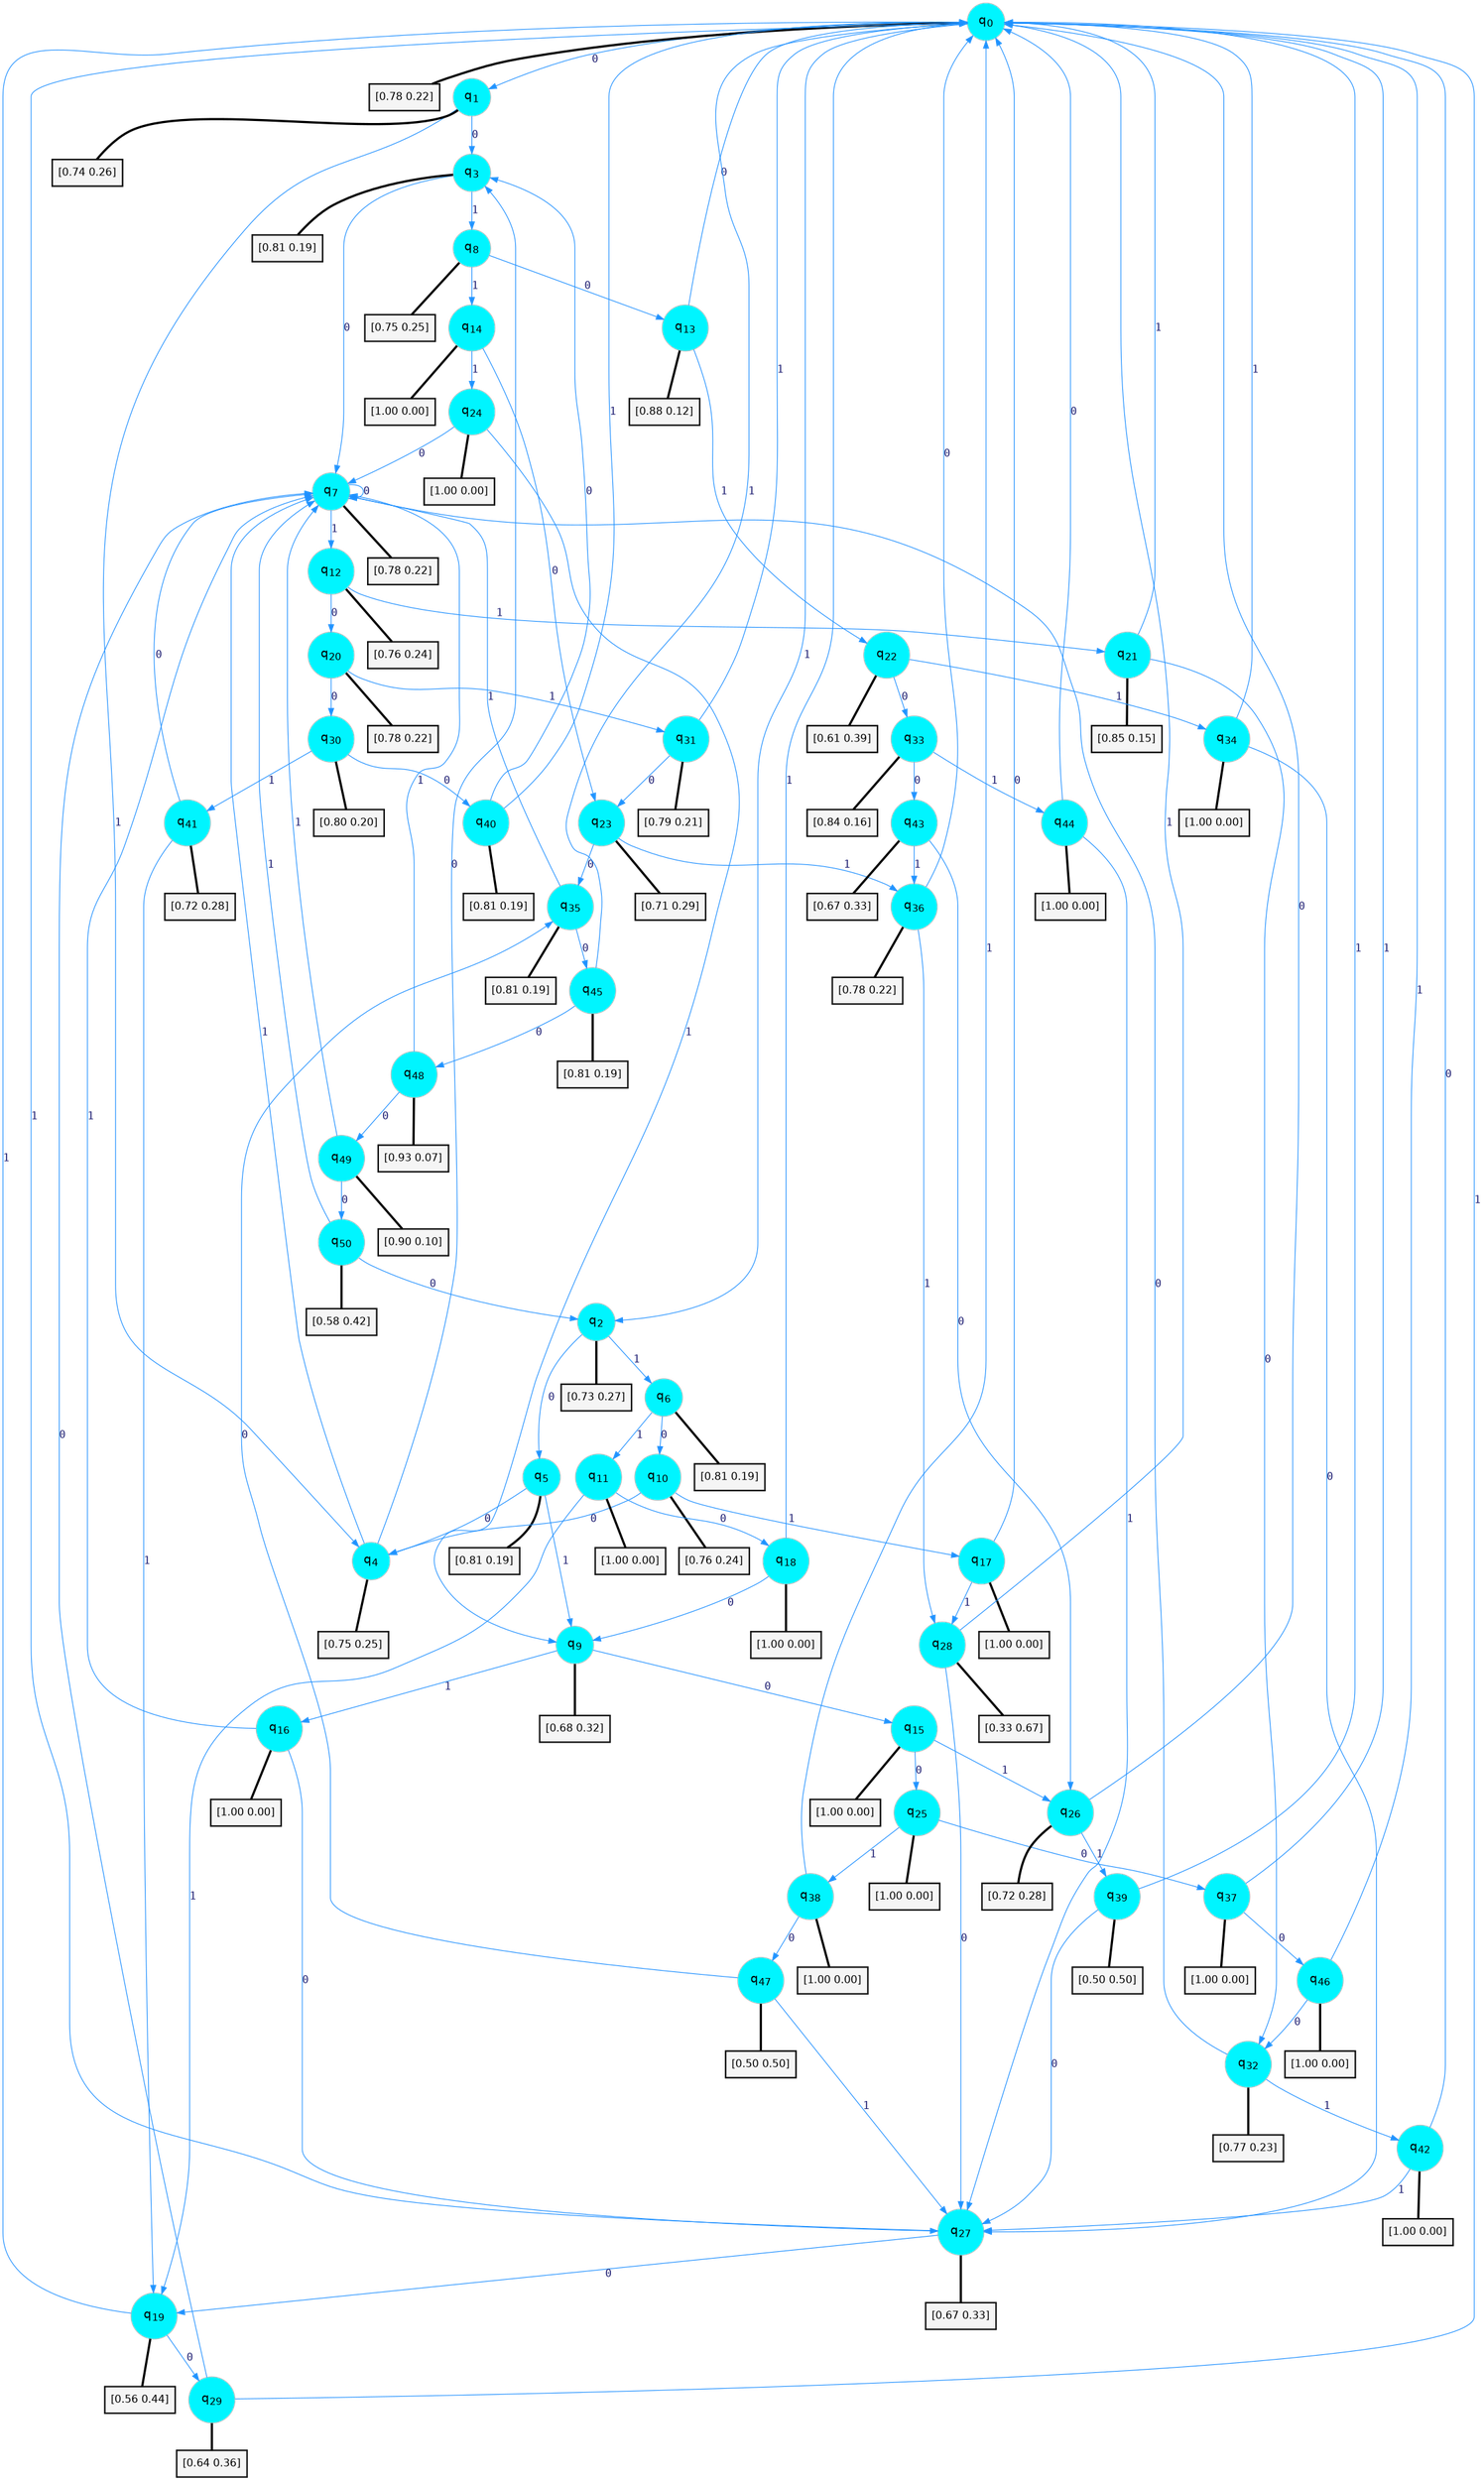 digraph G {
graph [
bgcolor=transparent, dpi=300, rankdir=TD, size="40,25"];
node [
color=gray, fillcolor=turquoise1, fontcolor=black, fontname=Helvetica, fontsize=16, fontweight=bold, shape=circle, style=filled];
edge [
arrowsize=1, color=dodgerblue1, fontcolor=midnightblue, fontname=courier, fontweight=bold, penwidth=1, style=solid, weight=20];
0[label=<q<SUB>0</SUB>>];
1[label=<q<SUB>1</SUB>>];
2[label=<q<SUB>2</SUB>>];
3[label=<q<SUB>3</SUB>>];
4[label=<q<SUB>4</SUB>>];
5[label=<q<SUB>5</SUB>>];
6[label=<q<SUB>6</SUB>>];
7[label=<q<SUB>7</SUB>>];
8[label=<q<SUB>8</SUB>>];
9[label=<q<SUB>9</SUB>>];
10[label=<q<SUB>10</SUB>>];
11[label=<q<SUB>11</SUB>>];
12[label=<q<SUB>12</SUB>>];
13[label=<q<SUB>13</SUB>>];
14[label=<q<SUB>14</SUB>>];
15[label=<q<SUB>15</SUB>>];
16[label=<q<SUB>16</SUB>>];
17[label=<q<SUB>17</SUB>>];
18[label=<q<SUB>18</SUB>>];
19[label=<q<SUB>19</SUB>>];
20[label=<q<SUB>20</SUB>>];
21[label=<q<SUB>21</SUB>>];
22[label=<q<SUB>22</SUB>>];
23[label=<q<SUB>23</SUB>>];
24[label=<q<SUB>24</SUB>>];
25[label=<q<SUB>25</SUB>>];
26[label=<q<SUB>26</SUB>>];
27[label=<q<SUB>27</SUB>>];
28[label=<q<SUB>28</SUB>>];
29[label=<q<SUB>29</SUB>>];
30[label=<q<SUB>30</SUB>>];
31[label=<q<SUB>31</SUB>>];
32[label=<q<SUB>32</SUB>>];
33[label=<q<SUB>33</SUB>>];
34[label=<q<SUB>34</SUB>>];
35[label=<q<SUB>35</SUB>>];
36[label=<q<SUB>36</SUB>>];
37[label=<q<SUB>37</SUB>>];
38[label=<q<SUB>38</SUB>>];
39[label=<q<SUB>39</SUB>>];
40[label=<q<SUB>40</SUB>>];
41[label=<q<SUB>41</SUB>>];
42[label=<q<SUB>42</SUB>>];
43[label=<q<SUB>43</SUB>>];
44[label=<q<SUB>44</SUB>>];
45[label=<q<SUB>45</SUB>>];
46[label=<q<SUB>46</SUB>>];
47[label=<q<SUB>47</SUB>>];
48[label=<q<SUB>48</SUB>>];
49[label=<q<SUB>49</SUB>>];
50[label=<q<SUB>50</SUB>>];
51[label="[0.78 0.22]", shape=box,fontcolor=black, fontname=Helvetica, fontsize=14, penwidth=2, fillcolor=whitesmoke,color=black];
52[label="[0.74 0.26]", shape=box,fontcolor=black, fontname=Helvetica, fontsize=14, penwidth=2, fillcolor=whitesmoke,color=black];
53[label="[0.73 0.27]", shape=box,fontcolor=black, fontname=Helvetica, fontsize=14, penwidth=2, fillcolor=whitesmoke,color=black];
54[label="[0.81 0.19]", shape=box,fontcolor=black, fontname=Helvetica, fontsize=14, penwidth=2, fillcolor=whitesmoke,color=black];
55[label="[0.75 0.25]", shape=box,fontcolor=black, fontname=Helvetica, fontsize=14, penwidth=2, fillcolor=whitesmoke,color=black];
56[label="[0.81 0.19]", shape=box,fontcolor=black, fontname=Helvetica, fontsize=14, penwidth=2, fillcolor=whitesmoke,color=black];
57[label="[0.81 0.19]", shape=box,fontcolor=black, fontname=Helvetica, fontsize=14, penwidth=2, fillcolor=whitesmoke,color=black];
58[label="[0.78 0.22]", shape=box,fontcolor=black, fontname=Helvetica, fontsize=14, penwidth=2, fillcolor=whitesmoke,color=black];
59[label="[0.75 0.25]", shape=box,fontcolor=black, fontname=Helvetica, fontsize=14, penwidth=2, fillcolor=whitesmoke,color=black];
60[label="[0.68 0.32]", shape=box,fontcolor=black, fontname=Helvetica, fontsize=14, penwidth=2, fillcolor=whitesmoke,color=black];
61[label="[0.76 0.24]", shape=box,fontcolor=black, fontname=Helvetica, fontsize=14, penwidth=2, fillcolor=whitesmoke,color=black];
62[label="[1.00 0.00]", shape=box,fontcolor=black, fontname=Helvetica, fontsize=14, penwidth=2, fillcolor=whitesmoke,color=black];
63[label="[0.76 0.24]", shape=box,fontcolor=black, fontname=Helvetica, fontsize=14, penwidth=2, fillcolor=whitesmoke,color=black];
64[label="[0.88 0.12]", shape=box,fontcolor=black, fontname=Helvetica, fontsize=14, penwidth=2, fillcolor=whitesmoke,color=black];
65[label="[1.00 0.00]", shape=box,fontcolor=black, fontname=Helvetica, fontsize=14, penwidth=2, fillcolor=whitesmoke,color=black];
66[label="[1.00 0.00]", shape=box,fontcolor=black, fontname=Helvetica, fontsize=14, penwidth=2, fillcolor=whitesmoke,color=black];
67[label="[1.00 0.00]", shape=box,fontcolor=black, fontname=Helvetica, fontsize=14, penwidth=2, fillcolor=whitesmoke,color=black];
68[label="[1.00 0.00]", shape=box,fontcolor=black, fontname=Helvetica, fontsize=14, penwidth=2, fillcolor=whitesmoke,color=black];
69[label="[1.00 0.00]", shape=box,fontcolor=black, fontname=Helvetica, fontsize=14, penwidth=2, fillcolor=whitesmoke,color=black];
70[label="[0.56 0.44]", shape=box,fontcolor=black, fontname=Helvetica, fontsize=14, penwidth=2, fillcolor=whitesmoke,color=black];
71[label="[0.78 0.22]", shape=box,fontcolor=black, fontname=Helvetica, fontsize=14, penwidth=2, fillcolor=whitesmoke,color=black];
72[label="[0.85 0.15]", shape=box,fontcolor=black, fontname=Helvetica, fontsize=14, penwidth=2, fillcolor=whitesmoke,color=black];
73[label="[0.61 0.39]", shape=box,fontcolor=black, fontname=Helvetica, fontsize=14, penwidth=2, fillcolor=whitesmoke,color=black];
74[label="[0.71 0.29]", shape=box,fontcolor=black, fontname=Helvetica, fontsize=14, penwidth=2, fillcolor=whitesmoke,color=black];
75[label="[1.00 0.00]", shape=box,fontcolor=black, fontname=Helvetica, fontsize=14, penwidth=2, fillcolor=whitesmoke,color=black];
76[label="[1.00 0.00]", shape=box,fontcolor=black, fontname=Helvetica, fontsize=14, penwidth=2, fillcolor=whitesmoke,color=black];
77[label="[0.72 0.28]", shape=box,fontcolor=black, fontname=Helvetica, fontsize=14, penwidth=2, fillcolor=whitesmoke,color=black];
78[label="[0.67 0.33]", shape=box,fontcolor=black, fontname=Helvetica, fontsize=14, penwidth=2, fillcolor=whitesmoke,color=black];
79[label="[0.33 0.67]", shape=box,fontcolor=black, fontname=Helvetica, fontsize=14, penwidth=2, fillcolor=whitesmoke,color=black];
80[label="[0.64 0.36]", shape=box,fontcolor=black, fontname=Helvetica, fontsize=14, penwidth=2, fillcolor=whitesmoke,color=black];
81[label="[0.80 0.20]", shape=box,fontcolor=black, fontname=Helvetica, fontsize=14, penwidth=2, fillcolor=whitesmoke,color=black];
82[label="[0.79 0.21]", shape=box,fontcolor=black, fontname=Helvetica, fontsize=14, penwidth=2, fillcolor=whitesmoke,color=black];
83[label="[0.77 0.23]", shape=box,fontcolor=black, fontname=Helvetica, fontsize=14, penwidth=2, fillcolor=whitesmoke,color=black];
84[label="[0.84 0.16]", shape=box,fontcolor=black, fontname=Helvetica, fontsize=14, penwidth=2, fillcolor=whitesmoke,color=black];
85[label="[1.00 0.00]", shape=box,fontcolor=black, fontname=Helvetica, fontsize=14, penwidth=2, fillcolor=whitesmoke,color=black];
86[label="[0.81 0.19]", shape=box,fontcolor=black, fontname=Helvetica, fontsize=14, penwidth=2, fillcolor=whitesmoke,color=black];
87[label="[0.78 0.22]", shape=box,fontcolor=black, fontname=Helvetica, fontsize=14, penwidth=2, fillcolor=whitesmoke,color=black];
88[label="[1.00 0.00]", shape=box,fontcolor=black, fontname=Helvetica, fontsize=14, penwidth=2, fillcolor=whitesmoke,color=black];
89[label="[1.00 0.00]", shape=box,fontcolor=black, fontname=Helvetica, fontsize=14, penwidth=2, fillcolor=whitesmoke,color=black];
90[label="[0.50 0.50]", shape=box,fontcolor=black, fontname=Helvetica, fontsize=14, penwidth=2, fillcolor=whitesmoke,color=black];
91[label="[0.81 0.19]", shape=box,fontcolor=black, fontname=Helvetica, fontsize=14, penwidth=2, fillcolor=whitesmoke,color=black];
92[label="[0.72 0.28]", shape=box,fontcolor=black, fontname=Helvetica, fontsize=14, penwidth=2, fillcolor=whitesmoke,color=black];
93[label="[1.00 0.00]", shape=box,fontcolor=black, fontname=Helvetica, fontsize=14, penwidth=2, fillcolor=whitesmoke,color=black];
94[label="[0.67 0.33]", shape=box,fontcolor=black, fontname=Helvetica, fontsize=14, penwidth=2, fillcolor=whitesmoke,color=black];
95[label="[1.00 0.00]", shape=box,fontcolor=black, fontname=Helvetica, fontsize=14, penwidth=2, fillcolor=whitesmoke,color=black];
96[label="[0.81 0.19]", shape=box,fontcolor=black, fontname=Helvetica, fontsize=14, penwidth=2, fillcolor=whitesmoke,color=black];
97[label="[1.00 0.00]", shape=box,fontcolor=black, fontname=Helvetica, fontsize=14, penwidth=2, fillcolor=whitesmoke,color=black];
98[label="[0.50 0.50]", shape=box,fontcolor=black, fontname=Helvetica, fontsize=14, penwidth=2, fillcolor=whitesmoke,color=black];
99[label="[0.93 0.07]", shape=box,fontcolor=black, fontname=Helvetica, fontsize=14, penwidth=2, fillcolor=whitesmoke,color=black];
100[label="[0.90 0.10]", shape=box,fontcolor=black, fontname=Helvetica, fontsize=14, penwidth=2, fillcolor=whitesmoke,color=black];
101[label="[0.58 0.42]", shape=box,fontcolor=black, fontname=Helvetica, fontsize=14, penwidth=2, fillcolor=whitesmoke,color=black];
0->1 [label=0];
0->2 [label=1];
0->51 [arrowhead=none, penwidth=3,color=black];
1->3 [label=0];
1->4 [label=1];
1->52 [arrowhead=none, penwidth=3,color=black];
2->5 [label=0];
2->6 [label=1];
2->53 [arrowhead=none, penwidth=3,color=black];
3->7 [label=0];
3->8 [label=1];
3->54 [arrowhead=none, penwidth=3,color=black];
4->3 [label=0];
4->7 [label=1];
4->55 [arrowhead=none, penwidth=3,color=black];
5->4 [label=0];
5->9 [label=1];
5->56 [arrowhead=none, penwidth=3,color=black];
6->10 [label=0];
6->11 [label=1];
6->57 [arrowhead=none, penwidth=3,color=black];
7->7 [label=0];
7->12 [label=1];
7->58 [arrowhead=none, penwidth=3,color=black];
8->13 [label=0];
8->14 [label=1];
8->59 [arrowhead=none, penwidth=3,color=black];
9->15 [label=0];
9->16 [label=1];
9->60 [arrowhead=none, penwidth=3,color=black];
10->4 [label=0];
10->17 [label=1];
10->61 [arrowhead=none, penwidth=3,color=black];
11->18 [label=0];
11->19 [label=1];
11->62 [arrowhead=none, penwidth=3,color=black];
12->20 [label=0];
12->21 [label=1];
12->63 [arrowhead=none, penwidth=3,color=black];
13->0 [label=0];
13->22 [label=1];
13->64 [arrowhead=none, penwidth=3,color=black];
14->23 [label=0];
14->24 [label=1];
14->65 [arrowhead=none, penwidth=3,color=black];
15->25 [label=0];
15->26 [label=1];
15->66 [arrowhead=none, penwidth=3,color=black];
16->27 [label=0];
16->7 [label=1];
16->67 [arrowhead=none, penwidth=3,color=black];
17->0 [label=0];
17->28 [label=1];
17->68 [arrowhead=none, penwidth=3,color=black];
18->9 [label=0];
18->0 [label=1];
18->69 [arrowhead=none, penwidth=3,color=black];
19->29 [label=0];
19->0 [label=1];
19->70 [arrowhead=none, penwidth=3,color=black];
20->30 [label=0];
20->31 [label=1];
20->71 [arrowhead=none, penwidth=3,color=black];
21->32 [label=0];
21->0 [label=1];
21->72 [arrowhead=none, penwidth=3,color=black];
22->33 [label=0];
22->34 [label=1];
22->73 [arrowhead=none, penwidth=3,color=black];
23->35 [label=0];
23->36 [label=1];
23->74 [arrowhead=none, penwidth=3,color=black];
24->7 [label=0];
24->9 [label=1];
24->75 [arrowhead=none, penwidth=3,color=black];
25->37 [label=0];
25->38 [label=1];
25->76 [arrowhead=none, penwidth=3,color=black];
26->0 [label=0];
26->39 [label=1];
26->77 [arrowhead=none, penwidth=3,color=black];
27->19 [label=0];
27->0 [label=1];
27->78 [arrowhead=none, penwidth=3,color=black];
28->27 [label=0];
28->0 [label=1];
28->79 [arrowhead=none, penwidth=3,color=black];
29->7 [label=0];
29->0 [label=1];
29->80 [arrowhead=none, penwidth=3,color=black];
30->40 [label=0];
30->41 [label=1];
30->81 [arrowhead=none, penwidth=3,color=black];
31->23 [label=0];
31->0 [label=1];
31->82 [arrowhead=none, penwidth=3,color=black];
32->7 [label=0];
32->42 [label=1];
32->83 [arrowhead=none, penwidth=3,color=black];
33->43 [label=0];
33->44 [label=1];
33->84 [arrowhead=none, penwidth=3,color=black];
34->27 [label=0];
34->0 [label=1];
34->85 [arrowhead=none, penwidth=3,color=black];
35->45 [label=0];
35->7 [label=1];
35->86 [arrowhead=none, penwidth=3,color=black];
36->0 [label=0];
36->28 [label=1];
36->87 [arrowhead=none, penwidth=3,color=black];
37->46 [label=0];
37->0 [label=1];
37->88 [arrowhead=none, penwidth=3,color=black];
38->47 [label=0];
38->0 [label=1];
38->89 [arrowhead=none, penwidth=3,color=black];
39->27 [label=0];
39->0 [label=1];
39->90 [arrowhead=none, penwidth=3,color=black];
40->3 [label=0];
40->0 [label=1];
40->91 [arrowhead=none, penwidth=3,color=black];
41->7 [label=0];
41->19 [label=1];
41->92 [arrowhead=none, penwidth=3,color=black];
42->0 [label=0];
42->27 [label=1];
42->93 [arrowhead=none, penwidth=3,color=black];
43->26 [label=0];
43->36 [label=1];
43->94 [arrowhead=none, penwidth=3,color=black];
44->0 [label=0];
44->27 [label=1];
44->95 [arrowhead=none, penwidth=3,color=black];
45->48 [label=0];
45->0 [label=1];
45->96 [arrowhead=none, penwidth=3,color=black];
46->32 [label=0];
46->0 [label=1];
46->97 [arrowhead=none, penwidth=3,color=black];
47->35 [label=0];
47->27 [label=1];
47->98 [arrowhead=none, penwidth=3,color=black];
48->49 [label=0];
48->7 [label=1];
48->99 [arrowhead=none, penwidth=3,color=black];
49->50 [label=0];
49->7 [label=1];
49->100 [arrowhead=none, penwidth=3,color=black];
50->2 [label=0];
50->7 [label=1];
50->101 [arrowhead=none, penwidth=3,color=black];
}
